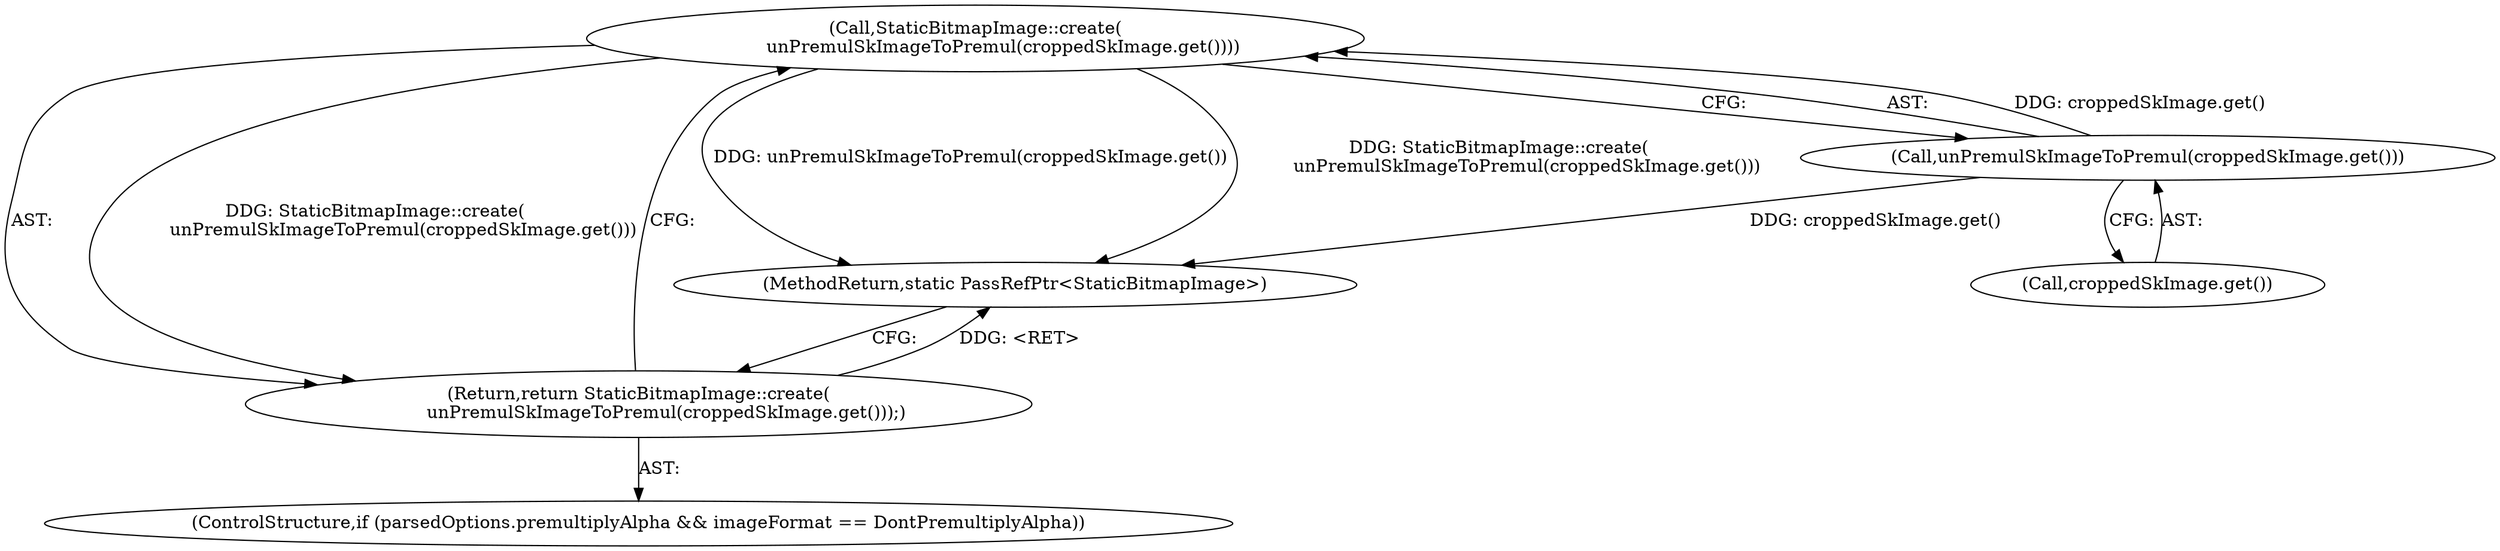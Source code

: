 digraph "0_Chrome_d59a4441697f6253e7dc3f7ae5caad6e5fd2c778_1@API" {
"1000252" [label="(Call,StaticBitmapImage::create(\n          unPremulSkImageToPremul(croppedSkImage.get())))"];
"1000253" [label="(Call,unPremulSkImageToPremul(croppedSkImage.get()))"];
"1000251" [label="(Return,return StaticBitmapImage::create(\n          unPremulSkImageToPremul(croppedSkImage.get()));)"];
"1000388" [label="(MethodReturn,static PassRefPtr<StaticBitmapImage>)"];
"1000252" [label="(Call,StaticBitmapImage::create(\n          unPremulSkImageToPremul(croppedSkImage.get())))"];
"1000243" [label="(ControlStructure,if (parsedOptions.premultiplyAlpha && imageFormat == DontPremultiplyAlpha))"];
"1000254" [label="(Call,croppedSkImage.get())"];
"1000251" [label="(Return,return StaticBitmapImage::create(\n          unPremulSkImageToPremul(croppedSkImage.get()));)"];
"1000253" [label="(Call,unPremulSkImageToPremul(croppedSkImage.get()))"];
"1000252" -> "1000251"  [label="AST: "];
"1000252" -> "1000253"  [label="CFG: "];
"1000253" -> "1000252"  [label="AST: "];
"1000251" -> "1000252"  [label="CFG: "];
"1000252" -> "1000388"  [label="DDG: unPremulSkImageToPremul(croppedSkImage.get())"];
"1000252" -> "1000388"  [label="DDG: StaticBitmapImage::create(\n          unPremulSkImageToPremul(croppedSkImage.get()))"];
"1000252" -> "1000251"  [label="DDG: StaticBitmapImage::create(\n          unPremulSkImageToPremul(croppedSkImage.get()))"];
"1000253" -> "1000252"  [label="DDG: croppedSkImage.get()"];
"1000253" -> "1000254"  [label="CFG: "];
"1000254" -> "1000253"  [label="AST: "];
"1000253" -> "1000388"  [label="DDG: croppedSkImage.get()"];
"1000251" -> "1000243"  [label="AST: "];
"1000388" -> "1000251"  [label="CFG: "];
"1000251" -> "1000388"  [label="DDG: <RET>"];
}
